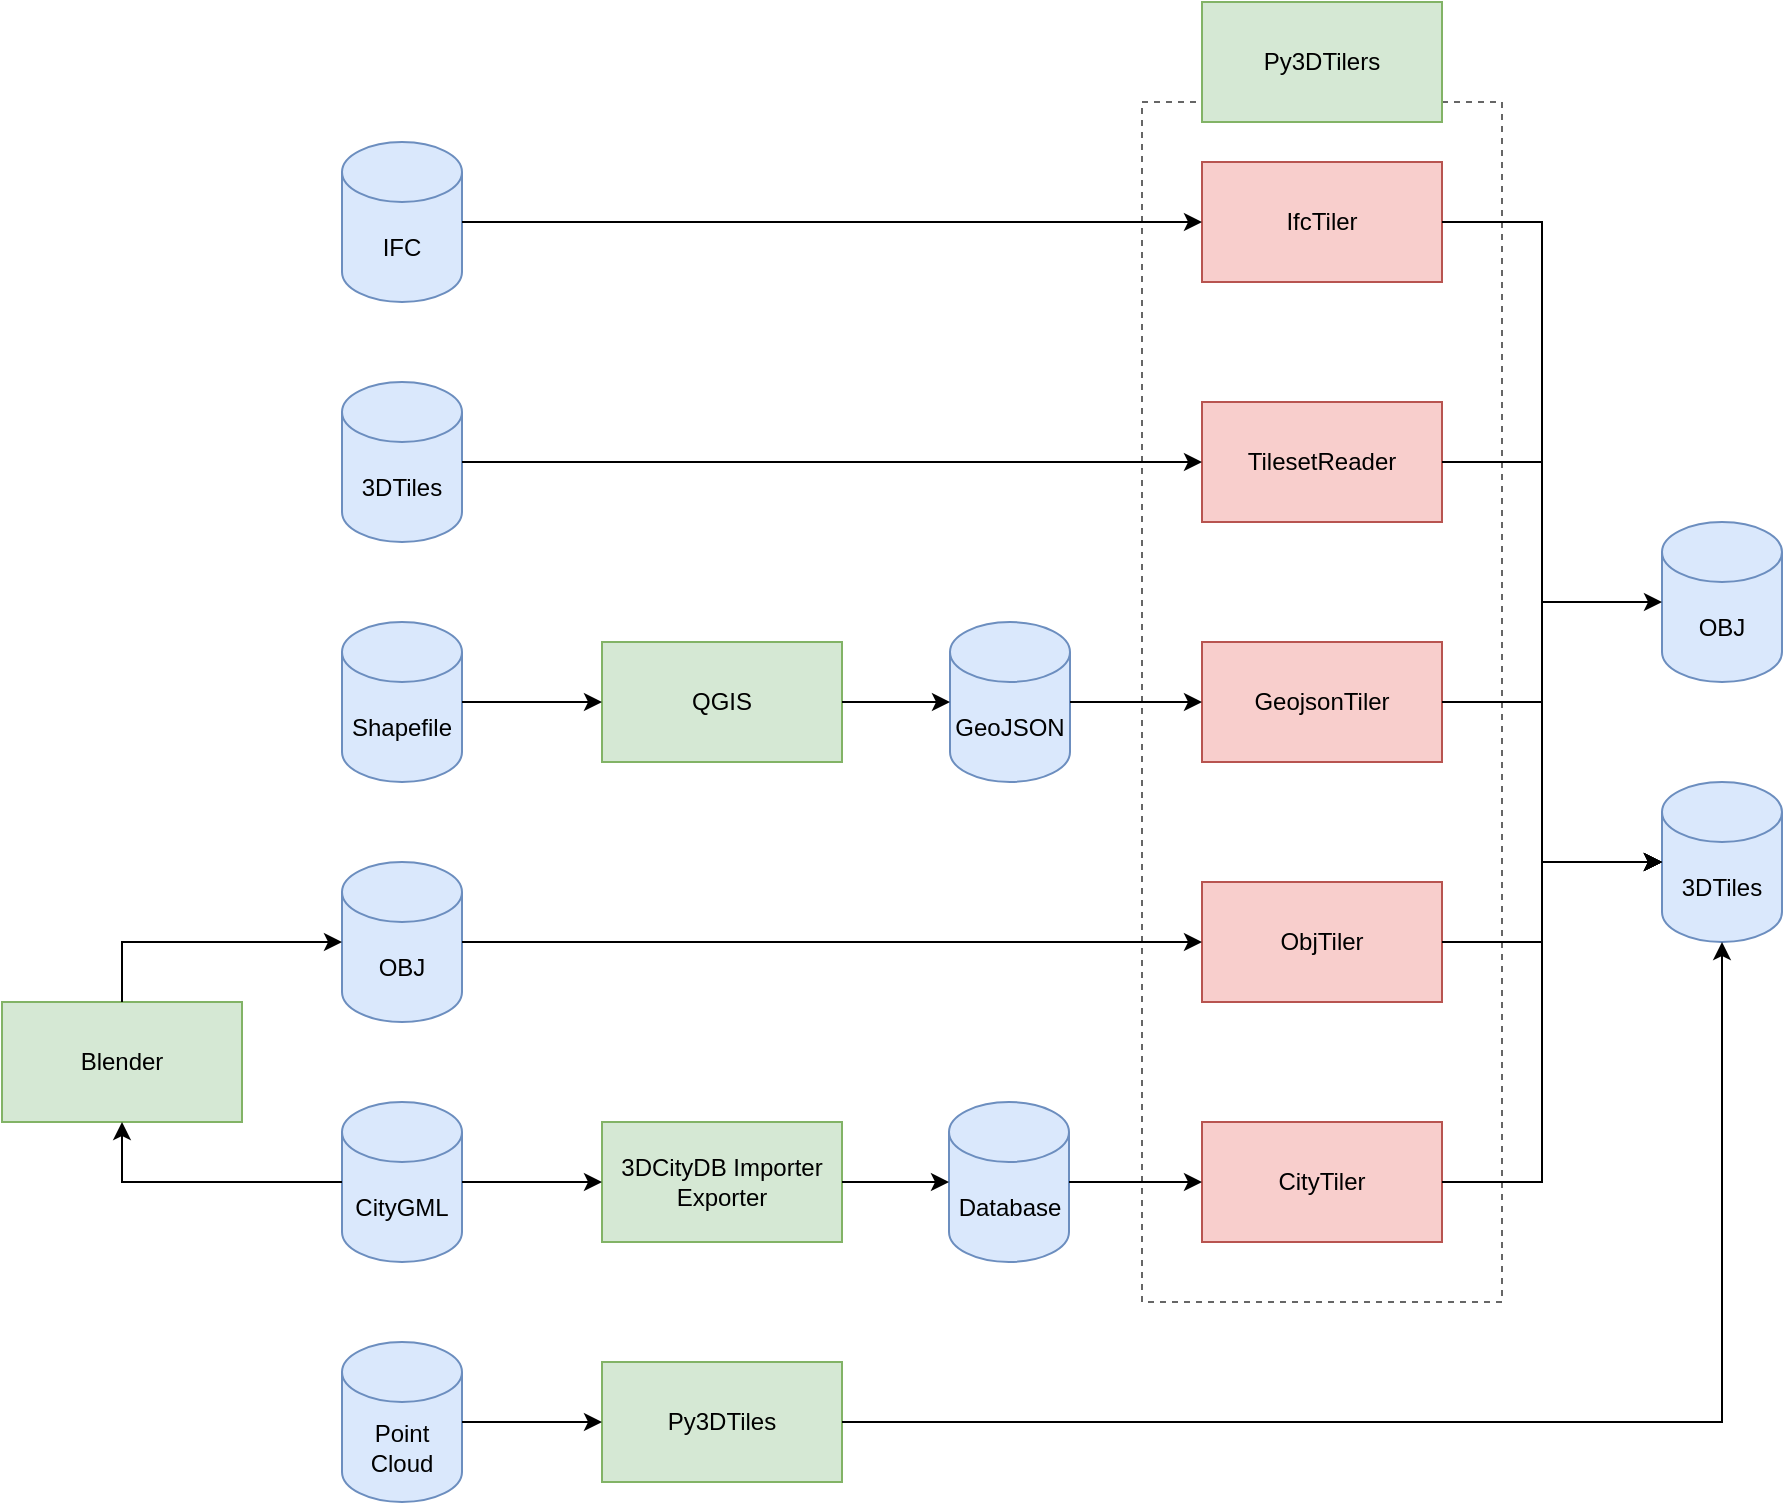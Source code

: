 <mxfile version="24.4.13" type="device">
  <diagram name="Page-1" id="MPHVqdl7iJaXxAj7CDp9">
    <mxGraphModel dx="2271" dy="1871" grid="1" gridSize="10" guides="1" tooltips="1" connect="1" arrows="1" fold="1" page="1" pageScale="1" pageWidth="827" pageHeight="1169" math="0" shadow="0">
      <root>
        <mxCell id="0" />
        <mxCell id="1" parent="0" />
        <mxCell id="L6kjP8cymOcYbUQ9G_DK-1" value="IFC" style="shape=cylinder3;whiteSpace=wrap;html=1;boundedLbl=1;backgroundOutline=1;size=15;fillColor=#dae8fc;strokeColor=#6c8ebf;spacingTop=0;textShadow=0;" parent="1" vertex="1">
          <mxGeometry x="80" y="40" width="60" height="80" as="geometry" />
        </mxCell>
        <mxCell id="L6kjP8cymOcYbUQ9G_DK-2" value="OBJ" style="shape=cylinder3;whiteSpace=wrap;html=1;boundedLbl=1;backgroundOutline=1;size=15;fillColor=#dae8fc;strokeColor=#6c8ebf;spacingTop=0;textShadow=0;" parent="1" vertex="1">
          <mxGeometry x="80" y="400" width="60" height="80" as="geometry" />
        </mxCell>
        <mxCell id="L6kjP8cymOcYbUQ9G_DK-3" value="GeoJSON" style="shape=cylinder3;whiteSpace=wrap;html=1;boundedLbl=1;backgroundOutline=1;size=15;fillColor=#dae8fc;strokeColor=#6c8ebf;spacingTop=0;textShadow=0;" parent="1" vertex="1">
          <mxGeometry x="384" y="280" width="60" height="80" as="geometry" />
        </mxCell>
        <mxCell id="L6kjP8cymOcYbUQ9G_DK-4" value="CityGML" style="shape=cylinder3;whiteSpace=wrap;html=1;boundedLbl=1;backgroundOutline=1;size=15;fillColor=#dae8fc;strokeColor=#6c8ebf;spacingTop=0;textShadow=0;" parent="1" vertex="1">
          <mxGeometry x="80" y="520" width="60" height="80" as="geometry" />
        </mxCell>
        <mxCell id="L6kjP8cymOcYbUQ9G_DK-5" value="3DTiles" style="shape=cylinder3;whiteSpace=wrap;html=1;boundedLbl=1;backgroundOutline=1;size=15;fillColor=#dae8fc;strokeColor=#6c8ebf;spacingTop=0;textShadow=0;" parent="1" vertex="1">
          <mxGeometry x="80" y="160" width="60" height="80" as="geometry" />
        </mxCell>
        <mxCell id="L6kjP8cymOcYbUQ9G_DK-6" value="&lt;div&gt;&lt;font style=&quot;font-size: 12px;&quot;&gt;Point&lt;/font&gt;&lt;/div&gt;&lt;div&gt;&lt;font style=&quot;font-size: 12px;&quot;&gt;Cloud&lt;/font&gt;&lt;/div&gt;" style="shape=cylinder3;whiteSpace=wrap;html=1;boundedLbl=1;backgroundOutline=1;size=15;fillColor=#dae8fc;strokeColor=#6c8ebf;spacingTop=0;textShadow=0;" parent="1" vertex="1">
          <mxGeometry x="80" y="640" width="60" height="80" as="geometry" />
        </mxCell>
        <mxCell id="L6kjP8cymOcYbUQ9G_DK-15" value="" style="rounded=0;whiteSpace=wrap;html=1;dashed=1;fillColor=none;fontColor=#333333;strokeColor=#666666;" parent="1" vertex="1">
          <mxGeometry x="480" y="20" width="180" height="600" as="geometry" />
        </mxCell>
        <mxCell id="L6kjP8cymOcYbUQ9G_DK-8" value="Database" style="shape=cylinder3;whiteSpace=wrap;html=1;boundedLbl=1;backgroundOutline=1;size=15;fillColor=#dae8fc;strokeColor=#6c8ebf;spacingTop=0;textShadow=0;" parent="1" vertex="1">
          <mxGeometry x="383.5" y="520" width="60" height="80" as="geometry" />
        </mxCell>
        <mxCell id="L6kjP8cymOcYbUQ9G_DK-9" value="CityTiler" style="rounded=0;whiteSpace=wrap;html=1;fillColor=#f8cecc;strokeColor=#b85450;" parent="1" vertex="1">
          <mxGeometry x="510" y="530" width="120" height="60" as="geometry" />
        </mxCell>
        <mxCell id="L6kjP8cymOcYbUQ9G_DK-10" value="TilesetReader" style="rounded=0;whiteSpace=wrap;html=1;fillColor=#f8cecc;strokeColor=#b85450;" parent="1" vertex="1">
          <mxGeometry x="510" y="170" width="120" height="60" as="geometry" />
        </mxCell>
        <mxCell id="L6kjP8cymOcYbUQ9G_DK-11" value="GeojsonTiler" style="rounded=0;whiteSpace=wrap;html=1;fillColor=#f8cecc;strokeColor=#b85450;" parent="1" vertex="1">
          <mxGeometry x="510" y="290" width="120" height="60" as="geometry" />
        </mxCell>
        <mxCell id="L6kjP8cymOcYbUQ9G_DK-12" value="ObjTiler" style="rounded=0;whiteSpace=wrap;html=1;fillColor=#f8cecc;strokeColor=#b85450;" parent="1" vertex="1">
          <mxGeometry x="510" y="410" width="120" height="60" as="geometry" />
        </mxCell>
        <mxCell id="L6kjP8cymOcYbUQ9G_DK-13" value="IfcTiler" style="rounded=0;whiteSpace=wrap;html=1;fillColor=#f8cecc;strokeColor=#b85450;" parent="1" vertex="1">
          <mxGeometry x="510" y="50" width="120" height="60" as="geometry" />
        </mxCell>
        <mxCell id="L6kjP8cymOcYbUQ9G_DK-16" value="3DCityDB Importer Exporter" style="rounded=0;whiteSpace=wrap;html=1;fillColor=#d5e8d4;strokeColor=#82b366;" parent="1" vertex="1">
          <mxGeometry x="210" y="530" width="120" height="60" as="geometry" />
        </mxCell>
        <mxCell id="L6kjP8cymOcYbUQ9G_DK-7" value="Py3DTilers" style="rounded=0;whiteSpace=wrap;html=1;fillColor=#d5e8d4;strokeColor=#82b366;" parent="1" vertex="1">
          <mxGeometry x="510" y="-30" width="120" height="60" as="geometry" />
        </mxCell>
        <mxCell id="L6kjP8cymOcYbUQ9G_DK-17" value="Py3DTiles" style="rounded=0;whiteSpace=wrap;html=1;fillColor=#d5e8d4;strokeColor=#82b366;" parent="1" vertex="1">
          <mxGeometry x="210" y="650" width="120" height="60" as="geometry" />
        </mxCell>
        <mxCell id="L6kjP8cymOcYbUQ9G_DK-18" value="3DTiles" style="shape=cylinder3;whiteSpace=wrap;html=1;boundedLbl=1;backgroundOutline=1;size=15;fillColor=#dae8fc;strokeColor=#6c8ebf;spacingTop=0;textShadow=0;" parent="1" vertex="1">
          <mxGeometry x="740" y="360" width="60" height="80" as="geometry" />
        </mxCell>
        <mxCell id="L6kjP8cymOcYbUQ9G_DK-19" value="" style="endArrow=classic;html=1;rounded=0;entryX=0;entryY=0.5;entryDx=0;entryDy=0;exitX=1;exitY=0.5;exitDx=0;exitDy=0;exitPerimeter=0;" parent="1" source="L6kjP8cymOcYbUQ9G_DK-5" target="L6kjP8cymOcYbUQ9G_DK-10" edge="1">
          <mxGeometry width="50" height="50" relative="1" as="geometry">
            <mxPoint x="210" y="180" as="sourcePoint" />
            <mxPoint x="440" y="120" as="targetPoint" />
          </mxGeometry>
        </mxCell>
        <mxCell id="L6kjP8cymOcYbUQ9G_DK-20" value="" style="endArrow=classic;html=1;rounded=0;entryX=0;entryY=0.5;entryDx=0;entryDy=0;exitX=1;exitY=0.5;exitDx=0;exitDy=0;exitPerimeter=0;" parent="1" source="L6kjP8cymOcYbUQ9G_DK-3" target="L6kjP8cymOcYbUQ9G_DK-11" edge="1">
          <mxGeometry width="50" height="50" relative="1" as="geometry">
            <mxPoint x="150" y="450" as="sourcePoint" />
            <mxPoint x="520" y="450" as="targetPoint" />
          </mxGeometry>
        </mxCell>
        <mxCell id="L6kjP8cymOcYbUQ9G_DK-21" value="" style="endArrow=classic;html=1;rounded=0;entryX=0;entryY=0.5;entryDx=0;entryDy=0;exitX=1;exitY=0.5;exitDx=0;exitDy=0;exitPerimeter=0;" parent="1" source="L6kjP8cymOcYbUQ9G_DK-2" target="L6kjP8cymOcYbUQ9G_DK-12" edge="1">
          <mxGeometry width="50" height="50" relative="1" as="geometry">
            <mxPoint x="160" y="700" as="sourcePoint" />
            <mxPoint x="530" y="700" as="targetPoint" />
          </mxGeometry>
        </mxCell>
        <mxCell id="L6kjP8cymOcYbUQ9G_DK-22" value="" style="endArrow=classic;html=1;rounded=0;entryX=0;entryY=0.5;entryDx=0;entryDy=0;exitX=1;exitY=0.5;exitDx=0;exitDy=0;exitPerimeter=0;" parent="1" source="L6kjP8cymOcYbUQ9G_DK-1" target="L6kjP8cymOcYbUQ9G_DK-13" edge="1">
          <mxGeometry width="50" height="50" relative="1" as="geometry">
            <mxPoint x="170" y="470" as="sourcePoint" />
            <mxPoint x="540" y="470" as="targetPoint" />
          </mxGeometry>
        </mxCell>
        <mxCell id="L6kjP8cymOcYbUQ9G_DK-24" value="" style="endArrow=classic;html=1;rounded=0;entryX=0;entryY=0.5;entryDx=0;entryDy=0;exitX=1;exitY=0.5;exitDx=0;exitDy=0;exitPerimeter=0;" parent="1" source="L6kjP8cymOcYbUQ9G_DK-4" target="L6kjP8cymOcYbUQ9G_DK-16" edge="1">
          <mxGeometry width="50" height="50" relative="1" as="geometry">
            <mxPoint x="150" y="450" as="sourcePoint" />
            <mxPoint x="520" y="450" as="targetPoint" />
          </mxGeometry>
        </mxCell>
        <mxCell id="L6kjP8cymOcYbUQ9G_DK-25" value="" style="endArrow=classic;html=1;rounded=0;exitX=1;exitY=0.5;exitDx=0;exitDy=0;entryX=0;entryY=0.5;entryDx=0;entryDy=0;entryPerimeter=0;" parent="1" source="L6kjP8cymOcYbUQ9G_DK-16" target="L6kjP8cymOcYbUQ9G_DK-8" edge="1">
          <mxGeometry width="50" height="50" relative="1" as="geometry">
            <mxPoint x="150" y="570" as="sourcePoint" />
            <mxPoint x="360" y="500" as="targetPoint" />
          </mxGeometry>
        </mxCell>
        <mxCell id="L6kjP8cymOcYbUQ9G_DK-26" value="" style="endArrow=classic;html=1;rounded=0;entryX=0;entryY=0.5;entryDx=0;entryDy=0;exitX=1;exitY=0.5;exitDx=0;exitDy=0;exitPerimeter=0;" parent="1" source="L6kjP8cymOcYbUQ9G_DK-8" target="L6kjP8cymOcYbUQ9G_DK-9" edge="1">
          <mxGeometry width="50" height="50" relative="1" as="geometry">
            <mxPoint x="160" y="580" as="sourcePoint" />
            <mxPoint x="230" y="580" as="targetPoint" />
          </mxGeometry>
        </mxCell>
        <mxCell id="L6kjP8cymOcYbUQ9G_DK-27" value="" style="endArrow=classic;html=1;rounded=0;entryX=0;entryY=0.5;entryDx=0;entryDy=0;exitX=1;exitY=0.5;exitDx=0;exitDy=0;exitPerimeter=0;" parent="1" source="L6kjP8cymOcYbUQ9G_DK-6" target="L6kjP8cymOcYbUQ9G_DK-17" edge="1">
          <mxGeometry width="50" height="50" relative="1" as="geometry">
            <mxPoint x="150" y="570" as="sourcePoint" />
            <mxPoint x="220" y="570" as="targetPoint" />
          </mxGeometry>
        </mxCell>
        <mxCell id="L6kjP8cymOcYbUQ9G_DK-28" value="" style="endArrow=classic;html=1;rounded=0;entryX=0;entryY=0.5;entryDx=0;entryDy=0;exitX=1;exitY=0.5;exitDx=0;exitDy=0;entryPerimeter=0;" parent="1" source="L6kjP8cymOcYbUQ9G_DK-10" target="L6kjP8cymOcYbUQ9G_DK-18" edge="1">
          <mxGeometry width="50" height="50" relative="1" as="geometry">
            <mxPoint x="500" y="490" as="sourcePoint" />
            <mxPoint x="870" y="490" as="targetPoint" />
            <Array as="points">
              <mxPoint x="680" y="200" />
              <mxPoint x="680" y="400" />
            </Array>
          </mxGeometry>
        </mxCell>
        <mxCell id="L6kjP8cymOcYbUQ9G_DK-29" value="" style="endArrow=classic;html=1;rounded=0;entryX=0;entryY=0.5;entryDx=0;entryDy=0;exitX=1;exitY=0.5;exitDx=0;exitDy=0;entryPerimeter=0;" parent="1" source="L6kjP8cymOcYbUQ9G_DK-11" target="L6kjP8cymOcYbUQ9G_DK-18" edge="1">
          <mxGeometry width="50" height="50" relative="1" as="geometry">
            <mxPoint x="160" y="460" as="sourcePoint" />
            <mxPoint x="530" y="460" as="targetPoint" />
            <Array as="points">
              <mxPoint x="680" y="320" />
              <mxPoint x="680" y="400" />
            </Array>
          </mxGeometry>
        </mxCell>
        <mxCell id="L6kjP8cymOcYbUQ9G_DK-30" value="" style="endArrow=classic;html=1;rounded=0;entryX=0;entryY=0.5;entryDx=0;entryDy=0;exitX=1;exitY=0.5;exitDx=0;exitDy=0;entryPerimeter=0;" parent="1" source="L6kjP8cymOcYbUQ9G_DK-12" target="L6kjP8cymOcYbUQ9G_DK-18" edge="1">
          <mxGeometry width="50" height="50" relative="1" as="geometry">
            <mxPoint x="170" y="470" as="sourcePoint" />
            <mxPoint x="540" y="470" as="targetPoint" />
            <Array as="points">
              <mxPoint x="680" y="440" />
              <mxPoint x="680" y="400" />
            </Array>
          </mxGeometry>
        </mxCell>
        <mxCell id="L6kjP8cymOcYbUQ9G_DK-31" value="" style="endArrow=classic;html=1;rounded=0;entryX=0;entryY=0.5;entryDx=0;entryDy=0;exitX=1;exitY=0.5;exitDx=0;exitDy=0;entryPerimeter=0;" parent="1" source="L6kjP8cymOcYbUQ9G_DK-13" target="L6kjP8cymOcYbUQ9G_DK-18" edge="1">
          <mxGeometry width="50" height="50" relative="1" as="geometry">
            <mxPoint x="180" y="480" as="sourcePoint" />
            <mxPoint x="550" y="480" as="targetPoint" />
            <Array as="points">
              <mxPoint x="680" y="80" />
              <mxPoint x="680" y="400" />
            </Array>
          </mxGeometry>
        </mxCell>
        <mxCell id="L6kjP8cymOcYbUQ9G_DK-32" value="" style="endArrow=classic;html=1;rounded=0;entryX=0;entryY=0.5;entryDx=0;entryDy=0;exitX=1;exitY=0.5;exitDx=0;exitDy=0;entryPerimeter=0;" parent="1" source="L6kjP8cymOcYbUQ9G_DK-9" target="L6kjP8cymOcYbUQ9G_DK-18" edge="1">
          <mxGeometry width="50" height="50" relative="1" as="geometry">
            <mxPoint x="190" y="490" as="sourcePoint" />
            <mxPoint x="560" y="490" as="targetPoint" />
            <Array as="points">
              <mxPoint x="680" y="560" />
              <mxPoint x="680" y="400" />
            </Array>
          </mxGeometry>
        </mxCell>
        <mxCell id="L6kjP8cymOcYbUQ9G_DK-33" value="" style="endArrow=classic;html=1;rounded=0;entryX=0.5;entryY=1;entryDx=0;entryDy=0;exitX=1;exitY=0.5;exitDx=0;exitDy=0;entryPerimeter=0;" parent="1" source="L6kjP8cymOcYbUQ9G_DK-17" target="L6kjP8cymOcYbUQ9G_DK-18" edge="1">
          <mxGeometry width="50" height="50" relative="1" as="geometry">
            <mxPoint x="200" y="500" as="sourcePoint" />
            <mxPoint x="570" y="500" as="targetPoint" />
            <Array as="points">
              <mxPoint x="680" y="680" />
              <mxPoint x="770" y="680" />
            </Array>
          </mxGeometry>
        </mxCell>
        <mxCell id="L6kjP8cymOcYbUQ9G_DK-34" value="Shapefile" style="shape=cylinder3;whiteSpace=wrap;html=1;boundedLbl=1;backgroundOutline=1;size=15;fillColor=#dae8fc;strokeColor=#6c8ebf;spacingTop=0;textShadow=0;" parent="1" vertex="1">
          <mxGeometry x="80" y="280" width="60" height="80" as="geometry" />
        </mxCell>
        <mxCell id="L6kjP8cymOcYbUQ9G_DK-35" value="QGIS" style="rounded=0;whiteSpace=wrap;html=1;fillColor=#d5e8d4;strokeColor=#82b366;" parent="1" vertex="1">
          <mxGeometry x="210" y="290" width="120" height="60" as="geometry" />
        </mxCell>
        <mxCell id="L6kjP8cymOcYbUQ9G_DK-36" value="" style="endArrow=classic;html=1;rounded=0;entryX=0;entryY=0.5;entryDx=0;entryDy=0;exitX=1;exitY=0.5;exitDx=0;exitDy=0;exitPerimeter=0;" parent="1" source="L6kjP8cymOcYbUQ9G_DK-34" target="L6kjP8cymOcYbUQ9G_DK-35" edge="1">
          <mxGeometry width="50" height="50" relative="1" as="geometry">
            <mxPoint x="150" y="570" as="sourcePoint" />
            <mxPoint x="220" y="570" as="targetPoint" />
          </mxGeometry>
        </mxCell>
        <mxCell id="L6kjP8cymOcYbUQ9G_DK-37" value="" style="endArrow=classic;html=1;rounded=0;entryX=0;entryY=0.5;entryDx=0;entryDy=0;exitX=1;exitY=0.5;exitDx=0;exitDy=0;entryPerimeter=0;" parent="1" source="L6kjP8cymOcYbUQ9G_DK-35" target="L6kjP8cymOcYbUQ9G_DK-3" edge="1">
          <mxGeometry width="50" height="50" relative="1" as="geometry">
            <mxPoint x="160" y="580" as="sourcePoint" />
            <mxPoint x="230" y="580" as="targetPoint" />
          </mxGeometry>
        </mxCell>
        <mxCell id="L6kjP8cymOcYbUQ9G_DK-38" value="Blender" style="rounded=0;whiteSpace=wrap;html=1;fillColor=#d5e8d4;strokeColor=#82b366;" parent="1" vertex="1">
          <mxGeometry x="-90" y="470" width="120" height="60" as="geometry" />
        </mxCell>
        <mxCell id="L6kjP8cymOcYbUQ9G_DK-40" value="" style="endArrow=classic;html=1;rounded=0;entryX=0.5;entryY=1;entryDx=0;entryDy=0;exitX=0;exitY=0.5;exitDx=0;exitDy=0;exitPerimeter=0;" parent="1" source="L6kjP8cymOcYbUQ9G_DK-4" target="L6kjP8cymOcYbUQ9G_DK-38" edge="1">
          <mxGeometry width="50" height="50" relative="1" as="geometry">
            <mxPoint x="-160" y="620" as="sourcePoint" />
            <mxPoint x="-90" y="620" as="targetPoint" />
            <Array as="points">
              <mxPoint x="-30" y="560" />
            </Array>
          </mxGeometry>
        </mxCell>
        <mxCell id="L6kjP8cymOcYbUQ9G_DK-41" value="" style="endArrow=classic;html=1;rounded=0;entryX=0;entryY=0.5;entryDx=0;entryDy=0;exitX=0.5;exitY=0;exitDx=0;exitDy=0;entryPerimeter=0;" parent="1" source="L6kjP8cymOcYbUQ9G_DK-38" target="L6kjP8cymOcYbUQ9G_DK-2" edge="1">
          <mxGeometry width="50" height="50" relative="1" as="geometry">
            <mxPoint x="90" y="570" as="sourcePoint" />
            <mxPoint x="-20" y="540" as="targetPoint" />
            <Array as="points">
              <mxPoint x="-30" y="440" />
            </Array>
          </mxGeometry>
        </mxCell>
        <mxCell id="JVmMtcWibQjnW14SCx0X-1" value="OBJ" style="shape=cylinder3;whiteSpace=wrap;html=1;boundedLbl=1;backgroundOutline=1;size=15;fillColor=#dae8fc;strokeColor=#6c8ebf;spacingTop=0;textShadow=0;" vertex="1" parent="1">
          <mxGeometry x="740" y="230" width="60" height="80" as="geometry" />
        </mxCell>
        <mxCell id="JVmMtcWibQjnW14SCx0X-2" value="" style="endArrow=classic;html=1;rounded=0;entryX=0;entryY=0.5;entryDx=0;entryDy=0;entryPerimeter=0;strokeWidth=1;" edge="1" parent="1" target="JVmMtcWibQjnW14SCx0X-1">
          <mxGeometry width="50" height="50" relative="1" as="geometry">
            <mxPoint x="680" y="270" as="sourcePoint" />
            <mxPoint x="394" y="330" as="targetPoint" />
          </mxGeometry>
        </mxCell>
      </root>
    </mxGraphModel>
  </diagram>
</mxfile>
